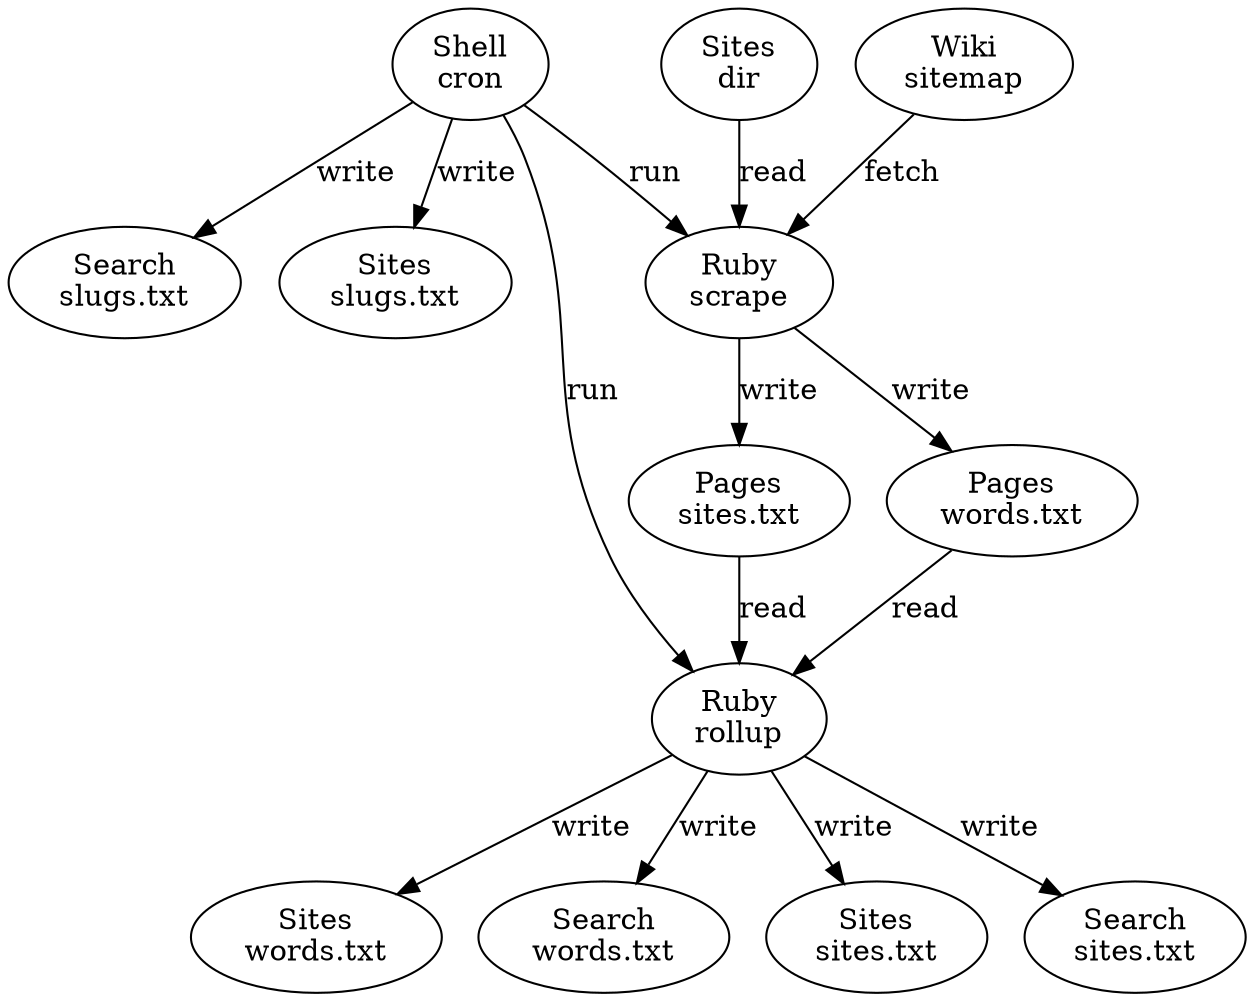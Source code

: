 digraph {
0 [label="Shell\ncron"]
1 [label="Ruby\nscrape"]
2 [label="Ruby\nrollup"]
3 [label="Search\nslugs.txt"]
4 [label="Sites\nslugs.txt"]
5 [label="Pages\nwords.txt"]
6 [label="Pages\nsites.txt"]
7 [label="Sites\nwords.txt"]
8 [label="Search\nwords.txt"]
9 [label="Sites\nsites.txt"]
10 [label="Search\nsites.txt"]
11 [label="Sites\ndir"]
12 [label="Wiki\nsitemap"]
0 -> 1 [label="run"]
0 -> 2 [label="run"]
0 -> 3 [label="write"]
0 -> 4 [label="write"]
5 -> 2 [label="read"]
6 -> 2 [label="read"]
2 -> 7 [label="write"]
2 -> 8 [label="write"]
2 -> 9 [label="write"]
2 -> 10 [label="write"]
11 -> 1 [label="read"]
12 -> 1 [label="fetch"]
1 -> 5 [label="write"]
1 -> 6 [label="write"]
}
